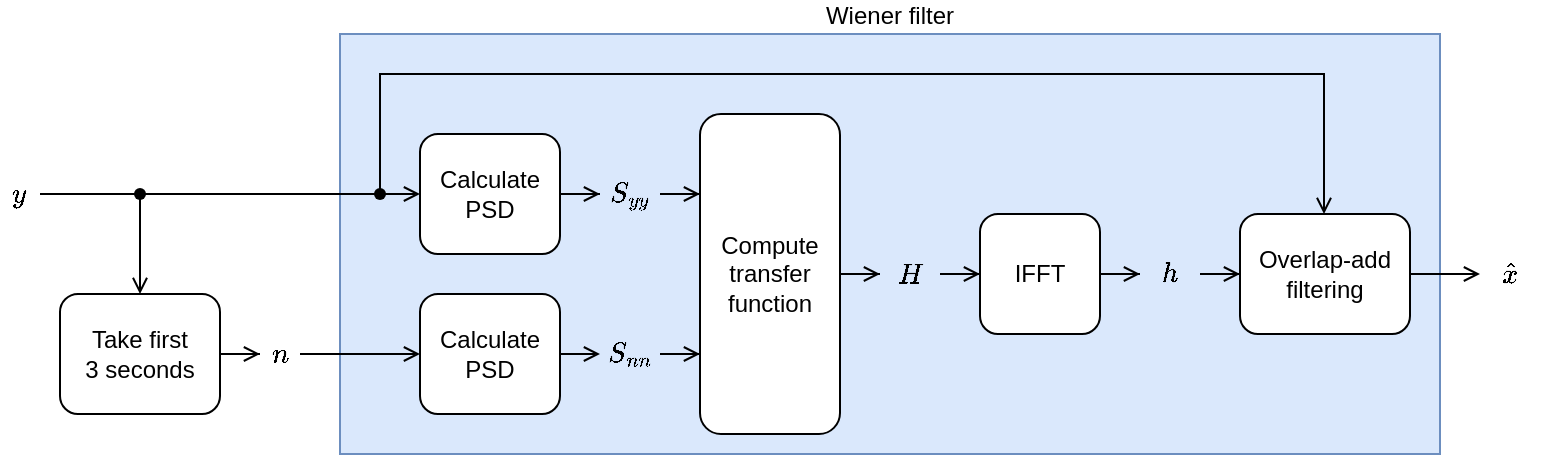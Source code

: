 <mxfile version="20.8.16" type="device"><diagram name="Page-1" id="WoZ1XrBG5dUudzTbKxfz"><mxGraphModel dx="1151" dy="780" grid="1" gridSize="10" guides="1" tooltips="1" connect="1" arrows="1" fold="1" page="1" pageScale="1" pageWidth="850" pageHeight="1100" math="1" shadow="0"><root><mxCell id="0"/><mxCell id="1" parent="0"/><mxCell id="E2xlm4t0PsZejD9xlFTT-11" value="Wiener filter" style="rounded=0;whiteSpace=wrap;html=1;fillColor=#dae8fc;strokeColor=#6c8ebf;labelPosition=center;verticalLabelPosition=top;align=center;verticalAlign=bottom;" vertex="1" parent="1"><mxGeometry x="300" y="20" width="550" height="210" as="geometry"/></mxCell><mxCell id="E2xlm4t0PsZejD9xlFTT-4" style="edgeStyle=orthogonalEdgeStyle;rounded=0;orthogonalLoop=1;jettySize=auto;html=1;entryX=0.5;entryY=0;entryDx=0;entryDy=0;exitX=0.66;exitY=0.57;exitDx=0;exitDy=0;exitPerimeter=0;endArrow=open;endFill=0;" edge="1" parent="1" source="E2xlm4t0PsZejD9xlFTT-5" target="E2xlm4t0PsZejD9xlFTT-3"><mxGeometry relative="1" as="geometry"><mxPoint x="130" y="110" as="sourcePoint"/></mxGeometry></mxCell><mxCell id="E2xlm4t0PsZejD9xlFTT-6" style="edgeStyle=orthogonalEdgeStyle;rounded=0;orthogonalLoop=1;jettySize=auto;html=1;exitX=1;exitY=0.5;exitDx=0;exitDy=0;entryX=0.78;entryY=0.61;entryDx=0;entryDy=0;entryPerimeter=0;endArrow=none;endFill=0;" edge="1" parent="1" source="E2xlm4t0PsZejD9xlFTT-2" target="E2xlm4t0PsZejD9xlFTT-5"><mxGeometry relative="1" as="geometry"/></mxCell><mxCell id="E2xlm4t0PsZejD9xlFTT-2" value="\(y\)" style="text;html=1;strokeColor=none;fillColor=none;align=center;verticalAlign=middle;whiteSpace=wrap;rounded=0;" vertex="1" parent="1"><mxGeometry x="130" y="80" width="20" height="40" as="geometry"/></mxCell><mxCell id="E2xlm4t0PsZejD9xlFTT-8" style="edgeStyle=orthogonalEdgeStyle;rounded=0;orthogonalLoop=1;jettySize=auto;html=1;exitX=1;exitY=0.5;exitDx=0;exitDy=0;endArrow=open;endFill=0;" edge="1" parent="1" source="E2xlm4t0PsZejD9xlFTT-3" target="E2xlm4t0PsZejD9xlFTT-7"><mxGeometry relative="1" as="geometry"/></mxCell><mxCell id="E2xlm4t0PsZejD9xlFTT-3" value="Take first &lt;br&gt;3 seconds" style="rounded=1;whiteSpace=wrap;html=1;" vertex="1" parent="1"><mxGeometry x="160" y="150" width="80" height="60" as="geometry"/></mxCell><mxCell id="E2xlm4t0PsZejD9xlFTT-16" style="edgeStyle=orthogonalEdgeStyle;rounded=0;orthogonalLoop=1;jettySize=auto;html=1;endArrow=none;endFill=0;entryX=0.786;entryY=0.571;entryDx=0;entryDy=0;entryPerimeter=0;" edge="1" parent="1" source="E2xlm4t0PsZejD9xlFTT-5" target="E2xlm4t0PsZejD9xlFTT-32"><mxGeometry relative="1" as="geometry"><mxPoint x="250" y="100" as="targetPoint"/></mxGeometry></mxCell><mxCell id="E2xlm4t0PsZejD9xlFTT-5" value="" style="shape=waypoint;sketch=0;fillStyle=solid;size=6;pointerEvents=1;points=[];fillColor=none;resizable=0;rotatable=0;perimeter=centerPerimeter;snapToPoint=1;" vertex="1" parent="1"><mxGeometry x="190" y="90" width="20" height="20" as="geometry"/></mxCell><mxCell id="E2xlm4t0PsZejD9xlFTT-14" style="edgeStyle=orthogonalEdgeStyle;rounded=0;orthogonalLoop=1;jettySize=auto;html=1;endArrow=open;endFill=0;" edge="1" parent="1" source="E2xlm4t0PsZejD9xlFTT-7" target="E2xlm4t0PsZejD9xlFTT-12"><mxGeometry relative="1" as="geometry"/></mxCell><mxCell id="E2xlm4t0PsZejD9xlFTT-7" value="\(n\)" style="text;html=1;strokeColor=none;fillColor=none;align=center;verticalAlign=middle;whiteSpace=wrap;rounded=0;" vertex="1" parent="1"><mxGeometry x="260" y="160" width="20" height="40" as="geometry"/></mxCell><mxCell id="E2xlm4t0PsZejD9xlFTT-20" style="edgeStyle=orthogonalEdgeStyle;rounded=0;orthogonalLoop=1;jettySize=auto;html=1;exitX=1;exitY=0.5;exitDx=0;exitDy=0;entryX=0;entryY=0.5;entryDx=0;entryDy=0;endArrow=open;endFill=0;" edge="1" parent="1" source="E2xlm4t0PsZejD9xlFTT-12" target="E2xlm4t0PsZejD9xlFTT-19"><mxGeometry relative="1" as="geometry"/></mxCell><mxCell id="E2xlm4t0PsZejD9xlFTT-12" value="Calculate &lt;br&gt;PSD" style="rounded=1;whiteSpace=wrap;html=1;" vertex="1" parent="1"><mxGeometry x="340" y="150" width="70" height="60" as="geometry"/></mxCell><mxCell id="E2xlm4t0PsZejD9xlFTT-21" style="edgeStyle=orthogonalEdgeStyle;rounded=0;orthogonalLoop=1;jettySize=auto;html=1;entryX=0;entryY=0.5;entryDx=0;entryDy=0;endArrow=open;endFill=0;" edge="1" parent="1" source="E2xlm4t0PsZejD9xlFTT-17" target="E2xlm4t0PsZejD9xlFTT-18"><mxGeometry relative="1" as="geometry"/></mxCell><mxCell id="E2xlm4t0PsZejD9xlFTT-17" value="Calculate &lt;br&gt;PSD" style="rounded=1;whiteSpace=wrap;html=1;" vertex="1" parent="1"><mxGeometry x="340" y="70" width="70" height="60" as="geometry"/></mxCell><mxCell id="E2xlm4t0PsZejD9xlFTT-24" style="edgeStyle=orthogonalEdgeStyle;rounded=0;orthogonalLoop=1;jettySize=auto;html=1;entryX=0;entryY=0.25;entryDx=0;entryDy=0;endArrow=open;endFill=0;" edge="1" parent="1" source="E2xlm4t0PsZejD9xlFTT-18" target="E2xlm4t0PsZejD9xlFTT-22"><mxGeometry relative="1" as="geometry"/></mxCell><mxCell id="E2xlm4t0PsZejD9xlFTT-18" value="\(S_{yy}\)" style="text;html=1;strokeColor=none;fillColor=none;align=center;verticalAlign=middle;whiteSpace=wrap;rounded=0;" vertex="1" parent="1"><mxGeometry x="430" y="80" width="30" height="40" as="geometry"/></mxCell><mxCell id="E2xlm4t0PsZejD9xlFTT-23" style="edgeStyle=orthogonalEdgeStyle;rounded=0;orthogonalLoop=1;jettySize=auto;html=1;entryX=0;entryY=0.75;entryDx=0;entryDy=0;endArrow=open;endFill=0;" edge="1" parent="1" source="E2xlm4t0PsZejD9xlFTT-19" target="E2xlm4t0PsZejD9xlFTT-22"><mxGeometry relative="1" as="geometry"/></mxCell><mxCell id="E2xlm4t0PsZejD9xlFTT-19" value="\(S_{nn}\)" style="text;html=1;strokeColor=none;fillColor=none;align=center;verticalAlign=middle;whiteSpace=wrap;rounded=0;" vertex="1" parent="1"><mxGeometry x="430" y="160" width="30" height="40" as="geometry"/></mxCell><mxCell id="E2xlm4t0PsZejD9xlFTT-26" style="edgeStyle=orthogonalEdgeStyle;rounded=0;orthogonalLoop=1;jettySize=auto;html=1;entryX=0;entryY=0.5;entryDx=0;entryDy=0;endArrow=open;endFill=0;" edge="1" parent="1" source="E2xlm4t0PsZejD9xlFTT-22" target="E2xlm4t0PsZejD9xlFTT-25"><mxGeometry relative="1" as="geometry"/></mxCell><mxCell id="E2xlm4t0PsZejD9xlFTT-22" value="Compute transfer function" style="rounded=1;whiteSpace=wrap;html=1;" vertex="1" parent="1"><mxGeometry x="480" y="60" width="70" height="160" as="geometry"/></mxCell><mxCell id="E2xlm4t0PsZejD9xlFTT-28" style="edgeStyle=orthogonalEdgeStyle;rounded=0;orthogonalLoop=1;jettySize=auto;html=1;entryX=0;entryY=0.5;entryDx=0;entryDy=0;endArrow=open;endFill=0;" edge="1" parent="1" source="E2xlm4t0PsZejD9xlFTT-25" target="E2xlm4t0PsZejD9xlFTT-27"><mxGeometry relative="1" as="geometry"/></mxCell><mxCell id="E2xlm4t0PsZejD9xlFTT-25" value="\(H\)" style="text;html=1;strokeColor=none;fillColor=none;align=center;verticalAlign=middle;whiteSpace=wrap;rounded=0;" vertex="1" parent="1"><mxGeometry x="570" y="120" width="30" height="40" as="geometry"/></mxCell><mxCell id="E2xlm4t0PsZejD9xlFTT-30" style="edgeStyle=orthogonalEdgeStyle;rounded=0;orthogonalLoop=1;jettySize=auto;html=1;endArrow=open;endFill=0;" edge="1" parent="1" source="E2xlm4t0PsZejD9xlFTT-27" target="E2xlm4t0PsZejD9xlFTT-29"><mxGeometry relative="1" as="geometry"/></mxCell><mxCell id="E2xlm4t0PsZejD9xlFTT-27" value="IFFT" style="rounded=1;whiteSpace=wrap;html=1;" vertex="1" parent="1"><mxGeometry x="620" y="110" width="60" height="60" as="geometry"/></mxCell><mxCell id="E2xlm4t0PsZejD9xlFTT-35" style="edgeStyle=orthogonalEdgeStyle;rounded=0;orthogonalLoop=1;jettySize=auto;html=1;entryX=0;entryY=0.5;entryDx=0;entryDy=0;endArrow=open;endFill=0;" edge="1" parent="1" source="E2xlm4t0PsZejD9xlFTT-29" target="E2xlm4t0PsZejD9xlFTT-31"><mxGeometry relative="1" as="geometry"/></mxCell><mxCell id="E2xlm4t0PsZejD9xlFTT-29" value="\(h\)" style="text;html=1;strokeColor=none;fillColor=none;align=center;verticalAlign=middle;whiteSpace=wrap;rounded=0;" vertex="1" parent="1"><mxGeometry x="700" y="120" width="30" height="40" as="geometry"/></mxCell><mxCell id="E2xlm4t0PsZejD9xlFTT-39" style="edgeStyle=orthogonalEdgeStyle;rounded=0;orthogonalLoop=1;jettySize=auto;html=1;entryX=0;entryY=0.5;entryDx=0;entryDy=0;endArrow=open;endFill=0;exitX=1;exitY=0.5;exitDx=0;exitDy=0;" edge="1" parent="1" source="E2xlm4t0PsZejD9xlFTT-31" target="E2xlm4t0PsZejD9xlFTT-38"><mxGeometry relative="1" as="geometry"/></mxCell><mxCell id="E2xlm4t0PsZejD9xlFTT-31" value="Overlap-add &lt;br&gt;filtering" style="rounded=1;whiteSpace=wrap;html=1;" vertex="1" parent="1"><mxGeometry x="750" y="110" width="85" height="60" as="geometry"/></mxCell><mxCell id="E2xlm4t0PsZejD9xlFTT-33" style="edgeStyle=orthogonalEdgeStyle;rounded=0;orthogonalLoop=1;jettySize=auto;html=1;entryX=0;entryY=0.5;entryDx=0;entryDy=0;endArrow=open;endFill=0;" edge="1" parent="1" source="E2xlm4t0PsZejD9xlFTT-32" target="E2xlm4t0PsZejD9xlFTT-17"><mxGeometry relative="1" as="geometry"/></mxCell><mxCell id="E2xlm4t0PsZejD9xlFTT-34" style="edgeStyle=orthogonalEdgeStyle;rounded=0;orthogonalLoop=1;jettySize=auto;html=1;endArrow=open;endFill=0;entryX=0.5;entryY=0;entryDx=0;entryDy=0;" edge="1" parent="1" source="E2xlm4t0PsZejD9xlFTT-32" target="E2xlm4t0PsZejD9xlFTT-31"><mxGeometry relative="1" as="geometry"><mxPoint x="807" y="110" as="targetPoint"/><Array as="points"><mxPoint x="320" y="40"/><mxPoint x="792" y="40"/><mxPoint x="792" y="110"/></Array></mxGeometry></mxCell><mxCell id="E2xlm4t0PsZejD9xlFTT-32" value="" style="shape=waypoint;sketch=0;fillStyle=solid;size=6;pointerEvents=1;points=[];fillColor=none;resizable=0;rotatable=0;perimeter=centerPerimeter;snapToPoint=1;" vertex="1" parent="1"><mxGeometry x="310" y="90" width="20" height="20" as="geometry"/></mxCell><mxCell id="E2xlm4t0PsZejD9xlFTT-38" value="\(\hat{x}\)" style="text;html=1;strokeColor=none;fillColor=none;align=center;verticalAlign=middle;whiteSpace=wrap;rounded=0;" vertex="1" parent="1"><mxGeometry x="870" y="120" width="30" height="40" as="geometry"/></mxCell></root></mxGraphModel></diagram></mxfile>